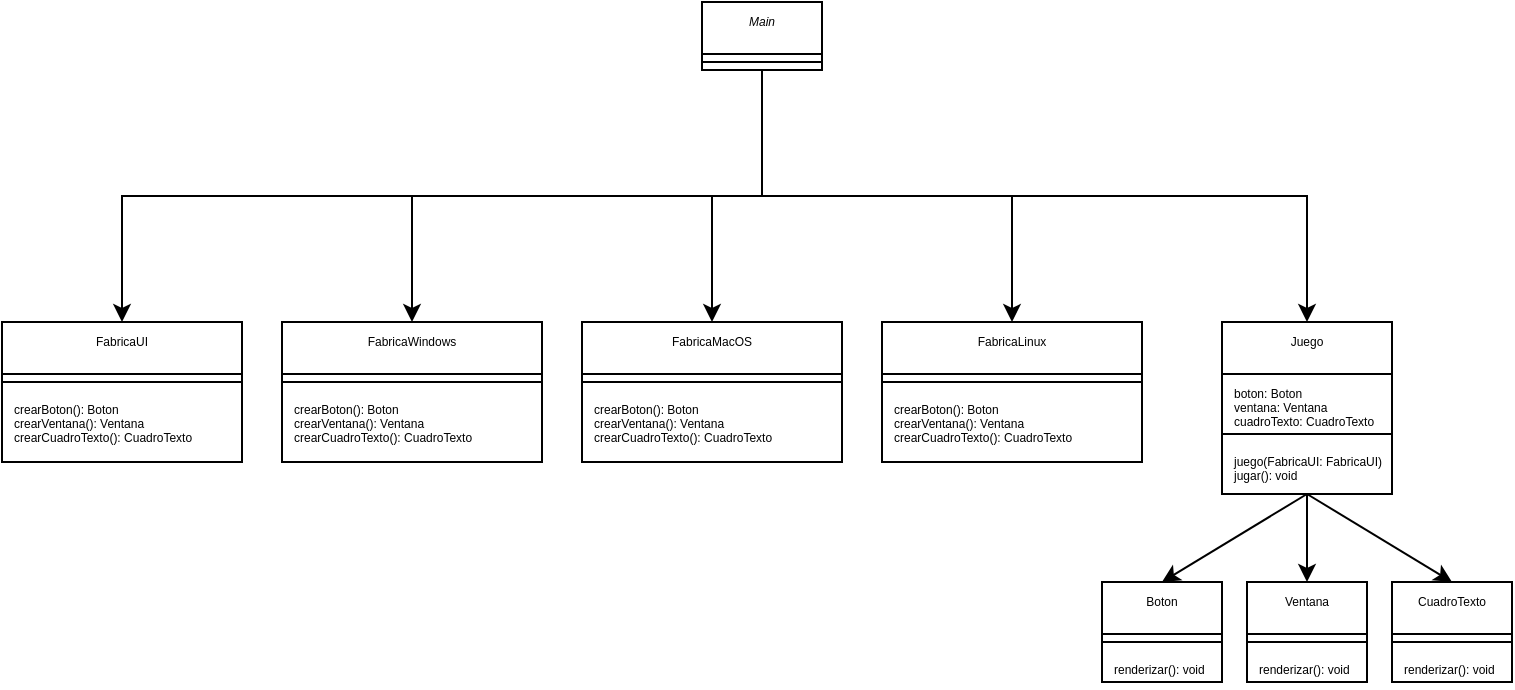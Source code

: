 <mxfile version="21.6.8" type="device">
  <diagram id="C5RBs43oDa-KdzZeNtuy" name="Page-1">
    <mxGraphModel dx="561" dy="428" grid="1" gridSize="10" guides="1" tooltips="1" connect="1" arrows="1" fold="1" page="1" pageScale="1" pageWidth="827" pageHeight="1169" math="0" shadow="0">
      <root>
        <mxCell id="WIyWlLk6GJQsqaUBKTNV-0" />
        <mxCell id="WIyWlLk6GJQsqaUBKTNV-1" parent="WIyWlLk6GJQsqaUBKTNV-0" />
        <mxCell id="8wId_rrYMZPJg_bHaoXr-38" style="edgeStyle=orthogonalEdgeStyle;rounded=0;orthogonalLoop=1;jettySize=auto;html=1;exitX=0.5;exitY=1;exitDx=0;exitDy=0;entryX=0.5;entryY=0;entryDx=0;entryDy=0;" edge="1" parent="WIyWlLk6GJQsqaUBKTNV-1" source="zkfFHV4jXpPFQw0GAbJ--0" target="8wId_rrYMZPJg_bHaoXr-28">
          <mxGeometry relative="1" as="geometry" />
        </mxCell>
        <mxCell id="8wId_rrYMZPJg_bHaoXr-39" style="edgeStyle=orthogonalEdgeStyle;rounded=0;orthogonalLoop=1;jettySize=auto;html=1;exitX=0.5;exitY=1;exitDx=0;exitDy=0;entryX=0.5;entryY=0;entryDx=0;entryDy=0;" edge="1" parent="WIyWlLk6GJQsqaUBKTNV-1" source="zkfFHV4jXpPFQw0GAbJ--0" target="zkfFHV4jXpPFQw0GAbJ--6">
          <mxGeometry relative="1" as="geometry" />
        </mxCell>
        <mxCell id="8wId_rrYMZPJg_bHaoXr-40" style="edgeStyle=orthogonalEdgeStyle;rounded=0;orthogonalLoop=1;jettySize=auto;html=1;exitX=0.5;exitY=1;exitDx=0;exitDy=0;entryX=0.5;entryY=0;entryDx=0;entryDy=0;" edge="1" parent="WIyWlLk6GJQsqaUBKTNV-1" source="zkfFHV4jXpPFQw0GAbJ--0" target="8wId_rrYMZPJg_bHaoXr-35">
          <mxGeometry relative="1" as="geometry" />
        </mxCell>
        <mxCell id="8wId_rrYMZPJg_bHaoXr-41" style="edgeStyle=orthogonalEdgeStyle;rounded=0;orthogonalLoop=1;jettySize=auto;html=1;exitX=0.5;exitY=1;exitDx=0;exitDy=0;entryX=0.5;entryY=0;entryDx=0;entryDy=0;" edge="1" parent="WIyWlLk6GJQsqaUBKTNV-1" source="zkfFHV4jXpPFQw0GAbJ--0" target="8wId_rrYMZPJg_bHaoXr-32">
          <mxGeometry relative="1" as="geometry" />
        </mxCell>
        <mxCell id="8wId_rrYMZPJg_bHaoXr-42" style="edgeStyle=orthogonalEdgeStyle;rounded=0;orthogonalLoop=1;jettySize=auto;html=1;exitX=0.5;exitY=1;exitDx=0;exitDy=0;entryX=0.5;entryY=0;entryDx=0;entryDy=0;" edge="1" parent="WIyWlLk6GJQsqaUBKTNV-1" source="zkfFHV4jXpPFQw0GAbJ--0" target="zkfFHV4jXpPFQw0GAbJ--17">
          <mxGeometry relative="1" as="geometry" />
        </mxCell>
        <mxCell id="zkfFHV4jXpPFQw0GAbJ--0" value="Main" style="swimlane;fontStyle=2;align=center;verticalAlign=top;childLayout=stackLayout;horizontal=1;startSize=26;horizontalStack=0;resizeParent=1;resizeLast=0;collapsible=1;marginBottom=0;rounded=0;shadow=0;strokeWidth=1;fontSize=6;" parent="WIyWlLk6GJQsqaUBKTNV-1" vertex="1">
          <mxGeometry x="350" y="30" width="60" height="34" as="geometry">
            <mxRectangle x="230" y="140" width="160" height="26" as="alternateBounds" />
          </mxGeometry>
        </mxCell>
        <mxCell id="zkfFHV4jXpPFQw0GAbJ--4" value="" style="line;html=1;strokeWidth=1;align=left;verticalAlign=middle;spacingTop=-1;spacingLeft=3;spacingRight=3;rotatable=0;labelPosition=right;points=[];portConstraint=eastwest;fontSize=6;" parent="zkfFHV4jXpPFQw0GAbJ--0" vertex="1">
          <mxGeometry y="26" width="60" height="8" as="geometry" />
        </mxCell>
        <mxCell id="zkfFHV4jXpPFQw0GAbJ--6" value="FabricaUI" style="swimlane;fontStyle=0;align=center;verticalAlign=top;childLayout=stackLayout;horizontal=1;startSize=26;horizontalStack=0;resizeParent=1;resizeLast=0;collapsible=1;marginBottom=0;rounded=0;shadow=0;strokeWidth=1;fontSize=6;" parent="WIyWlLk6GJQsqaUBKTNV-1" vertex="1">
          <mxGeometry y="190" width="120" height="70" as="geometry">
            <mxRectangle x="130" y="380" width="160" height="26" as="alternateBounds" />
          </mxGeometry>
        </mxCell>
        <mxCell id="zkfFHV4jXpPFQw0GAbJ--9" value="" style="line;html=1;strokeWidth=1;align=left;verticalAlign=middle;spacingTop=-1;spacingLeft=3;spacingRight=3;rotatable=0;labelPosition=right;points=[];portConstraint=eastwest;fontSize=6;" parent="zkfFHV4jXpPFQw0GAbJ--6" vertex="1">
          <mxGeometry y="26" width="120" height="8" as="geometry" />
        </mxCell>
        <mxCell id="zkfFHV4jXpPFQw0GAbJ--10" value="crearBoton(): Boton&#xa;crearVentana(): Ventana﻿﻿&#xa;crearCuadroTexto(): CuadroTexto" style="text;align=left;verticalAlign=top;spacingLeft=4;spacingRight=4;overflow=hidden;rotatable=0;points=[[0,0.5],[1,0.5]];portConstraint=eastwest;fontStyle=0;fontSize=6;" parent="zkfFHV4jXpPFQw0GAbJ--6" vertex="1">
          <mxGeometry y="34" width="120" height="26" as="geometry" />
        </mxCell>
        <mxCell id="zkfFHV4jXpPFQw0GAbJ--17" value="Juego" style="swimlane;fontStyle=0;align=center;verticalAlign=top;childLayout=stackLayout;horizontal=1;startSize=26;horizontalStack=0;resizeParent=1;resizeLast=0;collapsible=1;marginBottom=0;rounded=0;shadow=0;strokeWidth=1;fontSize=6;" parent="WIyWlLk6GJQsqaUBKTNV-1" vertex="1">
          <mxGeometry x="610" y="190" width="85" height="86" as="geometry">
            <mxRectangle x="550" y="140" width="160" height="26" as="alternateBounds" />
          </mxGeometry>
        </mxCell>
        <mxCell id="zkfFHV4jXpPFQw0GAbJ--18" value="boton: Boton&#xa;ventana: Ventana&#xa;cuadroTexto: CuadroTexto" style="text;align=left;verticalAlign=top;spacingLeft=4;spacingRight=4;overflow=hidden;rotatable=0;points=[[0,0.5],[1,0.5]];portConstraint=eastwest;fontSize=6;" parent="zkfFHV4jXpPFQw0GAbJ--17" vertex="1">
          <mxGeometry y="26" width="85" height="26" as="geometry" />
        </mxCell>
        <mxCell id="zkfFHV4jXpPFQw0GAbJ--23" value="" style="line;html=1;strokeWidth=1;align=left;verticalAlign=middle;spacingTop=-1;spacingLeft=3;spacingRight=3;rotatable=0;labelPosition=right;points=[];portConstraint=eastwest;fontSize=6;" parent="zkfFHV4jXpPFQw0GAbJ--17" vertex="1">
          <mxGeometry y="52" width="85" height="8" as="geometry" />
        </mxCell>
        <mxCell id="zkfFHV4jXpPFQw0GAbJ--24" value="juego(FabricaUI: FabricaUI)&#xa;jugar(): void" style="text;align=left;verticalAlign=top;spacingLeft=4;spacingRight=4;overflow=hidden;rotatable=0;points=[[0,0.5],[1,0.5]];portConstraint=eastwest;fontSize=6;" parent="zkfFHV4jXpPFQw0GAbJ--17" vertex="1">
          <mxGeometry y="60" width="85" height="20" as="geometry" />
        </mxCell>
        <mxCell id="8wId_rrYMZPJg_bHaoXr-28" value="FabricaWindows" style="swimlane;fontStyle=0;align=center;verticalAlign=top;childLayout=stackLayout;horizontal=1;startSize=26;horizontalStack=0;resizeParent=1;resizeLast=0;collapsible=1;marginBottom=0;rounded=0;shadow=0;strokeWidth=1;fontSize=6;" vertex="1" parent="WIyWlLk6GJQsqaUBKTNV-1">
          <mxGeometry x="140" y="190" width="130" height="70" as="geometry">
            <mxRectangle x="130" y="380" width="160" height="26" as="alternateBounds" />
          </mxGeometry>
        </mxCell>
        <mxCell id="8wId_rrYMZPJg_bHaoXr-29" value="" style="line;html=1;strokeWidth=1;align=left;verticalAlign=middle;spacingTop=-1;spacingLeft=3;spacingRight=3;rotatable=0;labelPosition=right;points=[];portConstraint=eastwest;fontSize=6;" vertex="1" parent="8wId_rrYMZPJg_bHaoXr-28">
          <mxGeometry y="26" width="130" height="8" as="geometry" />
        </mxCell>
        <mxCell id="8wId_rrYMZPJg_bHaoXr-30" value="crearBoton(): Boton&#xa;crearVentana(): Ventana﻿﻿&#xa;crearCuadroTexto(): CuadroTexto" style="text;align=left;verticalAlign=top;spacingLeft=4;spacingRight=4;overflow=hidden;rotatable=0;points=[[0,0.5],[1,0.5]];portConstraint=eastwest;fontStyle=0;fontSize=6;" vertex="1" parent="8wId_rrYMZPJg_bHaoXr-28">
          <mxGeometry y="34" width="130" height="36" as="geometry" />
        </mxCell>
        <mxCell id="8wId_rrYMZPJg_bHaoXr-32" value="FabricaLinux" style="swimlane;fontStyle=0;align=center;verticalAlign=top;childLayout=stackLayout;horizontal=1;startSize=26;horizontalStack=0;resizeParent=1;resizeLast=0;collapsible=1;marginBottom=0;rounded=0;shadow=0;strokeWidth=1;fontSize=6;" vertex="1" parent="WIyWlLk6GJQsqaUBKTNV-1">
          <mxGeometry x="440" y="190" width="130" height="70" as="geometry">
            <mxRectangle x="130" y="380" width="160" height="26" as="alternateBounds" />
          </mxGeometry>
        </mxCell>
        <mxCell id="8wId_rrYMZPJg_bHaoXr-33" value="" style="line;html=1;strokeWidth=1;align=left;verticalAlign=middle;spacingTop=-1;spacingLeft=3;spacingRight=3;rotatable=0;labelPosition=right;points=[];portConstraint=eastwest;fontSize=6;" vertex="1" parent="8wId_rrYMZPJg_bHaoXr-32">
          <mxGeometry y="26" width="130" height="8" as="geometry" />
        </mxCell>
        <mxCell id="8wId_rrYMZPJg_bHaoXr-34" value="crearBoton(): Boton&#xa;crearVentana(): Ventana﻿﻿&#xa;crearCuadroTexto(): CuadroTexto" style="text;align=left;verticalAlign=top;spacingLeft=4;spacingRight=4;overflow=hidden;rotatable=0;points=[[0,0.5],[1,0.5]];portConstraint=eastwest;fontStyle=0;fontSize=6;" vertex="1" parent="8wId_rrYMZPJg_bHaoXr-32">
          <mxGeometry y="34" width="130" height="36" as="geometry" />
        </mxCell>
        <mxCell id="8wId_rrYMZPJg_bHaoXr-35" value="FabricaMacOS&#xa;" style="swimlane;fontStyle=0;align=center;verticalAlign=top;childLayout=stackLayout;horizontal=1;startSize=26;horizontalStack=0;resizeParent=1;resizeLast=0;collapsible=1;marginBottom=0;rounded=0;shadow=0;strokeWidth=1;fontSize=6;" vertex="1" parent="WIyWlLk6GJQsqaUBKTNV-1">
          <mxGeometry x="290" y="190" width="130" height="70" as="geometry">
            <mxRectangle x="130" y="380" width="160" height="26" as="alternateBounds" />
          </mxGeometry>
        </mxCell>
        <mxCell id="8wId_rrYMZPJg_bHaoXr-36" value="" style="line;html=1;strokeWidth=1;align=left;verticalAlign=middle;spacingTop=-1;spacingLeft=3;spacingRight=3;rotatable=0;labelPosition=right;points=[];portConstraint=eastwest;fontSize=6;" vertex="1" parent="8wId_rrYMZPJg_bHaoXr-35">
          <mxGeometry y="26" width="130" height="8" as="geometry" />
        </mxCell>
        <mxCell id="8wId_rrYMZPJg_bHaoXr-37" value="crearBoton(): Boton&#xa;crearVentana(): Ventana﻿﻿&#xa;crearCuadroTexto(): CuadroTexto" style="text;align=left;verticalAlign=top;spacingLeft=4;spacingRight=4;overflow=hidden;rotatable=0;points=[[0,0.5],[1,0.5]];portConstraint=eastwest;fontStyle=0;fontSize=6;" vertex="1" parent="8wId_rrYMZPJg_bHaoXr-35">
          <mxGeometry y="34" width="130" height="36" as="geometry" />
        </mxCell>
        <mxCell id="8wId_rrYMZPJg_bHaoXr-43" value="Boton" style="swimlane;fontStyle=0;align=center;verticalAlign=top;childLayout=stackLayout;horizontal=1;startSize=26;horizontalStack=0;resizeParent=1;resizeLast=0;collapsible=1;marginBottom=0;rounded=0;shadow=0;strokeWidth=1;fontSize=6;" vertex="1" parent="WIyWlLk6GJQsqaUBKTNV-1">
          <mxGeometry x="550" y="320" width="60" height="50" as="geometry">
            <mxRectangle x="130" y="380" width="160" height="26" as="alternateBounds" />
          </mxGeometry>
        </mxCell>
        <mxCell id="8wId_rrYMZPJg_bHaoXr-44" value="" style="line;html=1;strokeWidth=1;align=left;verticalAlign=middle;spacingTop=-1;spacingLeft=3;spacingRight=3;rotatable=0;labelPosition=right;points=[];portConstraint=eastwest;fontSize=6;" vertex="1" parent="8wId_rrYMZPJg_bHaoXr-43">
          <mxGeometry y="26" width="60" height="8" as="geometry" />
        </mxCell>
        <mxCell id="8wId_rrYMZPJg_bHaoXr-45" value="renderizar(): void" style="text;align=left;verticalAlign=top;spacingLeft=4;spacingRight=4;overflow=hidden;rotatable=0;points=[[0,0.5],[1,0.5]];portConstraint=eastwest;fontStyle=0;fontSize=6;" vertex="1" parent="8wId_rrYMZPJg_bHaoXr-43">
          <mxGeometry y="34" width="60" height="16" as="geometry" />
        </mxCell>
        <mxCell id="8wId_rrYMZPJg_bHaoXr-49" value="Ventana" style="swimlane;fontStyle=0;align=center;verticalAlign=top;childLayout=stackLayout;horizontal=1;startSize=26;horizontalStack=0;resizeParent=1;resizeLast=0;collapsible=1;marginBottom=0;rounded=0;shadow=0;strokeWidth=1;fontSize=6;" vertex="1" parent="WIyWlLk6GJQsqaUBKTNV-1">
          <mxGeometry x="622.5" y="320" width="60" height="50" as="geometry">
            <mxRectangle x="130" y="380" width="160" height="26" as="alternateBounds" />
          </mxGeometry>
        </mxCell>
        <mxCell id="8wId_rrYMZPJg_bHaoXr-50" value="" style="line;html=1;strokeWidth=1;align=left;verticalAlign=middle;spacingTop=-1;spacingLeft=3;spacingRight=3;rotatable=0;labelPosition=right;points=[];portConstraint=eastwest;fontSize=6;" vertex="1" parent="8wId_rrYMZPJg_bHaoXr-49">
          <mxGeometry y="26" width="60" height="8" as="geometry" />
        </mxCell>
        <mxCell id="8wId_rrYMZPJg_bHaoXr-51" value="renderizar(): void" style="text;align=left;verticalAlign=top;spacingLeft=4;spacingRight=4;overflow=hidden;rotatable=0;points=[[0,0.5],[1,0.5]];portConstraint=eastwest;fontStyle=0;fontSize=6;" vertex="1" parent="8wId_rrYMZPJg_bHaoXr-49">
          <mxGeometry y="34" width="60" height="16" as="geometry" />
        </mxCell>
        <mxCell id="8wId_rrYMZPJg_bHaoXr-52" value="CuadroTexto" style="swimlane;fontStyle=0;align=center;verticalAlign=top;childLayout=stackLayout;horizontal=1;startSize=26;horizontalStack=0;resizeParent=1;resizeLast=0;collapsible=1;marginBottom=0;rounded=0;shadow=0;strokeWidth=1;fontSize=6;" vertex="1" parent="WIyWlLk6GJQsqaUBKTNV-1">
          <mxGeometry x="695" y="320" width="60" height="50" as="geometry">
            <mxRectangle x="130" y="380" width="160" height="26" as="alternateBounds" />
          </mxGeometry>
        </mxCell>
        <mxCell id="8wId_rrYMZPJg_bHaoXr-53" value="" style="line;html=1;strokeWidth=1;align=left;verticalAlign=middle;spacingTop=-1;spacingLeft=3;spacingRight=3;rotatable=0;labelPosition=right;points=[];portConstraint=eastwest;fontSize=6;" vertex="1" parent="8wId_rrYMZPJg_bHaoXr-52">
          <mxGeometry y="26" width="60" height="8" as="geometry" />
        </mxCell>
        <mxCell id="8wId_rrYMZPJg_bHaoXr-54" value="renderizar(): void" style="text;align=left;verticalAlign=top;spacingLeft=4;spacingRight=4;overflow=hidden;rotatable=0;points=[[0,0.5],[1,0.5]];portConstraint=eastwest;fontStyle=0;fontSize=6;" vertex="1" parent="8wId_rrYMZPJg_bHaoXr-52">
          <mxGeometry y="34" width="60" height="16" as="geometry" />
        </mxCell>
        <mxCell id="8wId_rrYMZPJg_bHaoXr-56" value="" style="endArrow=classic;html=1;rounded=0;entryX=0.5;entryY=0;entryDx=0;entryDy=0;exitX=0.5;exitY=1;exitDx=0;exitDy=0;" edge="1" parent="WIyWlLk6GJQsqaUBKTNV-1" source="zkfFHV4jXpPFQw0GAbJ--17" target="8wId_rrYMZPJg_bHaoXr-43">
          <mxGeometry width="50" height="50" relative="1" as="geometry">
            <mxPoint x="620" y="320" as="sourcePoint" />
            <mxPoint x="670" y="270" as="targetPoint" />
          </mxGeometry>
        </mxCell>
        <mxCell id="8wId_rrYMZPJg_bHaoXr-57" value="" style="endArrow=classic;html=1;rounded=0;entryX=0.5;entryY=0;entryDx=0;entryDy=0;exitX=0.5;exitY=1;exitDx=0;exitDy=0;" edge="1" parent="WIyWlLk6GJQsqaUBKTNV-1" source="zkfFHV4jXpPFQw0GAbJ--17" target="8wId_rrYMZPJg_bHaoXr-52">
          <mxGeometry width="50" height="50" relative="1" as="geometry">
            <mxPoint x="620" y="320" as="sourcePoint" />
            <mxPoint x="670" y="270" as="targetPoint" />
          </mxGeometry>
        </mxCell>
        <mxCell id="8wId_rrYMZPJg_bHaoXr-58" value="" style="endArrow=classic;html=1;rounded=0;entryX=0.5;entryY=0;entryDx=0;entryDy=0;exitX=0.5;exitY=1;exitDx=0;exitDy=0;" edge="1" parent="WIyWlLk6GJQsqaUBKTNV-1" source="zkfFHV4jXpPFQw0GAbJ--17" target="8wId_rrYMZPJg_bHaoXr-49">
          <mxGeometry width="50" height="50" relative="1" as="geometry">
            <mxPoint x="730" y="250" as="sourcePoint" />
            <mxPoint x="670" y="270" as="targetPoint" />
          </mxGeometry>
        </mxCell>
      </root>
    </mxGraphModel>
  </diagram>
</mxfile>
